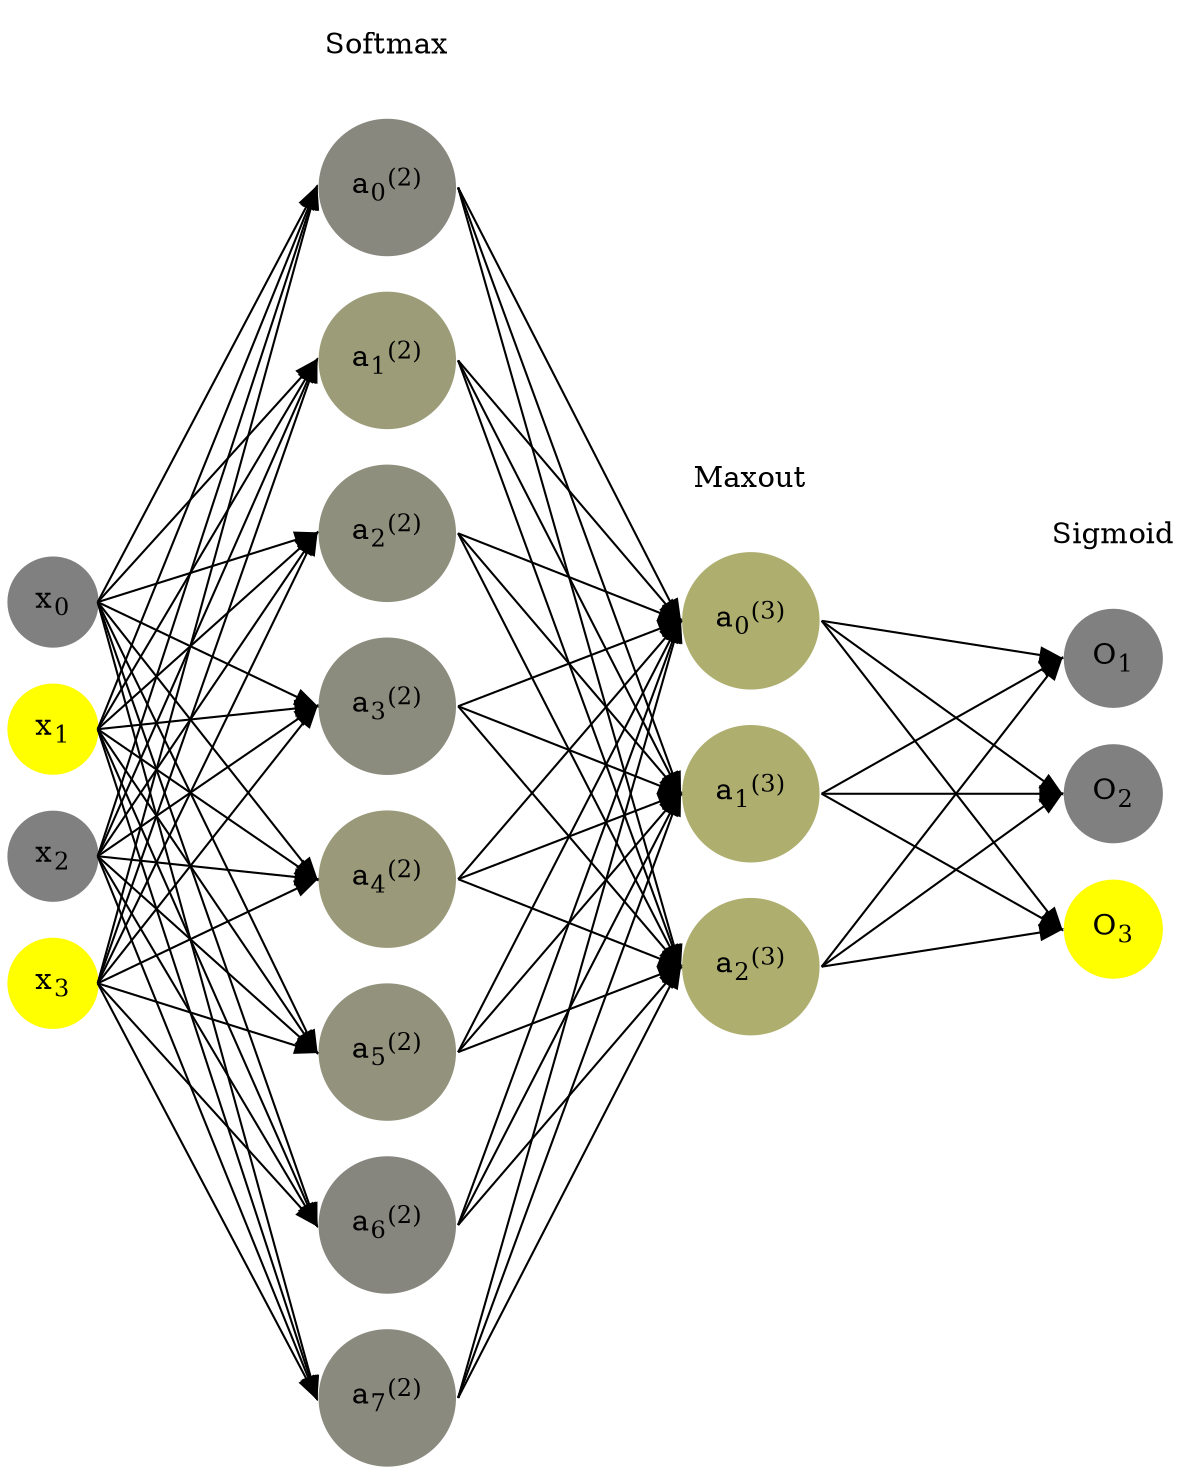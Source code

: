 digraph G {
	rankdir = LR;
	splines=false;
	edge[style=invis];
	ranksep= 1.4;
	{
	node [shape=circle, color="0.1667, 0.0, 0.5", style=filled, fillcolor="0.1667, 0.0, 0.5"];
	x0 [label=<x<sub>0</sub>>];
	}
	{
	node [shape=circle, color="0.1667, 1.0, 1.0", style=filled, fillcolor="0.1667, 1.0, 1.0"];
	x1 [label=<x<sub>1</sub>>];
	}
	{
	node [shape=circle, color="0.1667, 0.0, 0.5", style=filled, fillcolor="0.1667, 0.0, 0.5"];
	x2 [label=<x<sub>2</sub>>];
	}
	{
	node [shape=circle, color="0.1667, 1.0, 1.0", style=filled, fillcolor="0.1667, 1.0, 1.0"];
	x3 [label=<x<sub>3</sub>>];
	}
	{
	node [shape=circle, color="0.1667, 0.065294, 0.532647", style=filled, fillcolor="0.1667, 0.065294, 0.532647"];
	a02 [label=<a<sub>0</sub><sup>(2)</sup>>];
	}
	{
	node [shape=circle, color="0.1667, 0.223326, 0.611663", style=filled, fillcolor="0.1667, 0.223326, 0.611663"];
	a12 [label=<a<sub>1</sub><sup>(2)</sup>>];
	}
	{
	node [shape=circle, color="0.1667, 0.119464, 0.559732", style=filled, fillcolor="0.1667, 0.119464, 0.559732"];
	a22 [label=<a<sub>2</sub><sup>(2)</sup>>];
	}
	{
	node [shape=circle, color="0.1667, 0.101093, 0.550547", style=filled, fillcolor="0.1667, 0.101093, 0.550547"];
	a32 [label=<a<sub>3</sub><sup>(2)</sup>>];
	}
	{
	node [shape=circle, color="0.1667, 0.206392, 0.603196", style=filled, fillcolor="0.1667, 0.206392, 0.603196"];
	a42 [label=<a<sub>4</sub><sup>(2)</sup>>];
	}
	{
	node [shape=circle, color="0.1667, 0.147344, 0.573672", style=filled, fillcolor="0.1667, 0.147344, 0.573672"];
	a52 [label=<a<sub>5</sub><sup>(2)</sup>>];
	}
	{
	node [shape=circle, color="0.1667, 0.054240, 0.527120", style=filled, fillcolor="0.1667, 0.054240, 0.527120"];
	a62 [label=<a<sub>6</sub><sup>(2)</sup>>];
	}
	{
	node [shape=circle, color="0.1667, 0.082847, 0.541424", style=filled, fillcolor="0.1667, 0.082847, 0.541424"];
	a72 [label=<a<sub>7</sub><sup>(2)</sup>>];
	}
	{
	node [shape=circle, color="0.1667, 0.361368, 0.680684", style=filled, fillcolor="0.1667, 0.361368, 0.680684"];
	a03 [label=<a<sub>0</sub><sup>(3)</sup>>];
	}
	{
	node [shape=circle, color="0.1667, 0.361368, 0.680684", style=filled, fillcolor="0.1667, 0.361368, 0.680684"];
	a13 [label=<a<sub>1</sub><sup>(3)</sup>>];
	}
	{
	node [shape=circle, color="0.1667, 0.361368, 0.680684", style=filled, fillcolor="0.1667, 0.361368, 0.680684"];
	a23 [label=<a<sub>2</sub><sup>(3)</sup>>];
	}
	{
	node [shape=circle, color="0.1667, 0.0, 0.5", style=filled, fillcolor="0.1667, 0.0, 0.5"];
	O1 [label=<O<sub>1</sub>>];
	}
	{
	node [shape=circle, color="0.1667, 0.0, 0.5", style=filled, fillcolor="0.1667, 0.0, 0.5"];
	O2 [label=<O<sub>2</sub>>];
	}
	{
	node [shape=circle, color="0.1667, 1.0, 1.0", style=filled, fillcolor="0.1667, 1.0, 1.0"];
	O3 [label=<O<sub>3</sub>>];
	}
	{
	rank=same;
	x0->x1->x2->x3;
	}
	{
	rank=same;
	a02->a12->a22->a32->a42->a52->a62->a72;
	}
	{
	rank=same;
	a03->a13->a23;
	}
	{
	rank=same;
	O1->O2->O3;
	}
	l1 [shape=plaintext,label="Softmax"];
	l1->a02;
	{rank=same; l1;a02};
	l2 [shape=plaintext,label="Maxout"];
	l2->a03;
	{rank=same; l2;a03};
	l3 [shape=plaintext,label="Sigmoid"];
	l3->O1;
	{rank=same; l3;O1};
edge[style=solid, tailport=e, headport=w];
	{x0;x1;x2;x3} -> {a02;a12;a22;a32;a42;a52;a62;a72};
	{a02;a12;a22;a32;a42;a52;a62;a72} -> {a03;a13;a23};
	{a03;a13;a23} -> {O1,O2,O3};
}